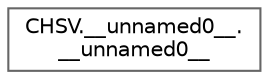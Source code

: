 digraph "Graphical Class Hierarchy"
{
 // LATEX_PDF_SIZE
  bgcolor="transparent";
  edge [fontname=Helvetica,fontsize=10,labelfontname=Helvetica,labelfontsize=10];
  node [fontname=Helvetica,fontsize=10,shape=box,height=0.2,width=0.4];
  rankdir="LR";
  Node0 [id="Node000000",label="CHSV.__unnamed0__.\l__unnamed0__",height=0.2,width=0.4,color="grey40", fillcolor="white", style="filled",URL="$db/d87/group___pixel_types.html#d7/d5c/struct_c_h_s_v_8____unnamed0_____8____unnamed0____",tooltip=" "];
}
